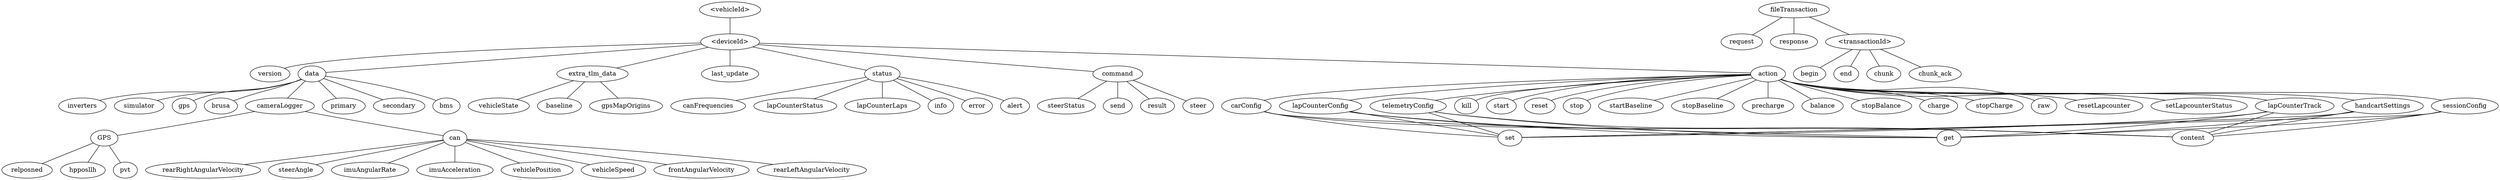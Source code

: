 graph {
    "<vehicleId>";
"<vehicleId>" -- "<deviceId>";
"<deviceId>" -- "version";
"<deviceId>" -- "data";
"data" -- "primary";
"data" -- "secondary";
"data" -- "bms";
"data" -- "inverters";
"data" -- "simulator";
"data" -- "gps";
"data" -- "brusa";
"data" -- "cameraLogger";
"cameraLogger" -- "can";
"can" -- "imuAngularRate";
"can" -- "imuAcceleration";
"can" -- "vehiclePosition";
"can" -- "vehicleSpeed";
"can" -- "frontAngularVelocity";
"can" -- "rearLeftAngularVelocity";
"can" -- "rearRightAngularVelocity";
"can" -- "steerAngle";
"cameraLogger" -- "GPS";
"GPS" -- "hpposllh";
"GPS" -- "pvt";
"GPS" -- "relposned";
"<deviceId>" -- "extra_tlm_data";
"extra_tlm_data" -- "vehicleState";
"extra_tlm_data" -- "baseline";
"extra_tlm_data" -- "gpsMapOrigins";
"<deviceId>" -- "last_update";
"<deviceId>" -- "status";
"status" -- "info";
"status" -- "error";
"status" -- "alert";
"status" -- "canFrequencies";
"status" -- "lapCounterStatus";
"status" -- "lapCounterLaps";
"<deviceId>" -- "command";
"command" -- "send";
"command" -- "result";
"command" -- "steer";
"command" -- "steerStatus";
"fileTransaction" -- "request";
"fileTransaction" -- "response";
"fileTransaction" -- "<transactionId>";
"<transactionId>" -- "begin";
"<transactionId>" -- "end";
"<transactionId>" -- "chunk";
"<transactionId>" -- "chunk_ack";
"<deviceId>" -- "action";
"action" -- "telemetryConfig";
"telemetryConfig" -- "set";
"telemetryConfig" -- "get";
"telemetryConfig" -- "content";
"action" -- "sessionConfig";
"sessionConfig" -- "set";
"sessionConfig" -- "get";
"sessionConfig" -- "content";
"action" -- "carConfig";
"carConfig" -- "set";
"carConfig" -- "get";
"carConfig" -- "content";
"action" -- "handcartSettings";
"handcartSettings" -- "set";
"handcartSettings" -- "get";
"handcartSettings" -- "content";
"action" -- "lapCounterConfig";
"lapCounterConfig" -- "set";
"lapCounterConfig" -- "get";
"lapCounterConfig" -- "content";
"action" -- "lapCounterTrack";
"lapCounterTrack" -- "set";
"lapCounterTrack" -- "get";
"lapCounterTrack" -- "content";
"action" -- "kill";
"action" -- "start";
"action" -- "reset";
"action" -- "stop";
"action" -- "startBaseline";
"action" -- "stopBaseline";
"action" -- "precharge";
"action" -- "balance";
"action" -- "stopBalance";
"action" -- "charge";
"action" -- "stopCharge";
"action" -- "raw";
"action" -- "resetLapcounter";
"action" -- "setLapcounterStatus"
    }
